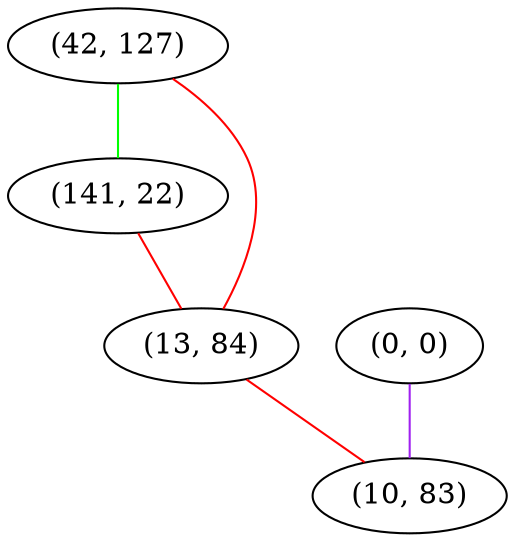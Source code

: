 graph "" {
"(42, 127)";
"(141, 22)";
"(13, 84)";
"(0, 0)";
"(10, 83)";
"(42, 127)" -- "(141, 22)"  [color=green, key=0, weight=2];
"(42, 127)" -- "(13, 84)"  [color=red, key=0, weight=1];
"(141, 22)" -- "(13, 84)"  [color=red, key=0, weight=1];
"(13, 84)" -- "(10, 83)"  [color=red, key=0, weight=1];
"(0, 0)" -- "(10, 83)"  [color=purple, key=0, weight=4];
}
